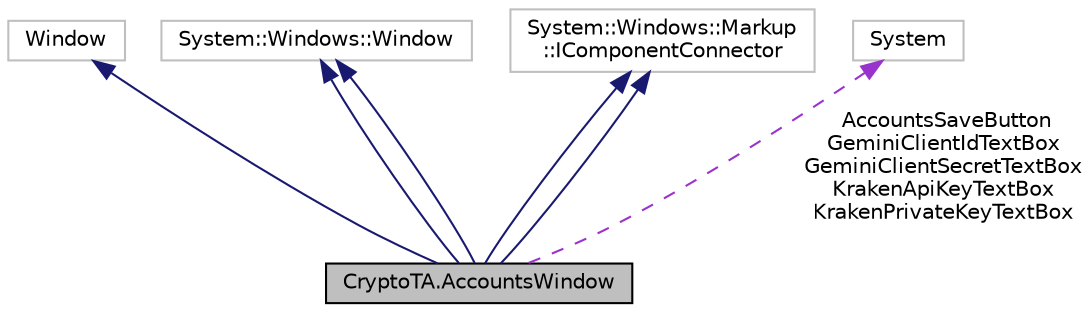 digraph "CryptoTA.AccountsWindow"
{
 // LATEX_PDF_SIZE
  edge [fontname="Helvetica",fontsize="10",labelfontname="Helvetica",labelfontsize="10"];
  node [fontname="Helvetica",fontsize="10",shape=record];
  Node1 [label="CryptoTA.AccountsWindow",height=0.2,width=0.4,color="black", fillcolor="grey75", style="filled", fontcolor="black",tooltip="Logika interakcji dla klasy AccountsWindow.xaml"];
  Node2 -> Node1 [dir="back",color="midnightblue",fontsize="10",style="solid",fontname="Helvetica"];
  Node2 [label="Window",height=0.2,width=0.4,color="grey75", fillcolor="white", style="filled",tooltip=" "];
  Node3 -> Node1 [dir="back",color="midnightblue",fontsize="10",style="solid",fontname="Helvetica"];
  Node3 [label="System::Windows::Window",height=0.2,width=0.4,color="grey75", fillcolor="white", style="filled",tooltip=" "];
  Node4 -> Node1 [dir="back",color="midnightblue",fontsize="10",style="solid",fontname="Helvetica"];
  Node4 [label="System::Windows::Markup\l::IComponentConnector",height=0.2,width=0.4,color="grey75", fillcolor="white", style="filled",tooltip=" "];
  Node3 -> Node1 [dir="back",color="midnightblue",fontsize="10",style="solid",fontname="Helvetica"];
  Node4 -> Node1 [dir="back",color="midnightblue",fontsize="10",style="solid",fontname="Helvetica"];
  Node5 -> Node1 [dir="back",color="darkorchid3",fontsize="10",style="dashed",label=" AccountsSaveButton\nGeminiClientIdTextBox\nGeminiClientSecretTextBox\nKrakenApiKeyTextBox\nKrakenPrivateKeyTextBox" ,fontname="Helvetica"];
  Node5 [label="System",height=0.2,width=0.4,color="grey75", fillcolor="white", style="filled",tooltip=" "];
}
